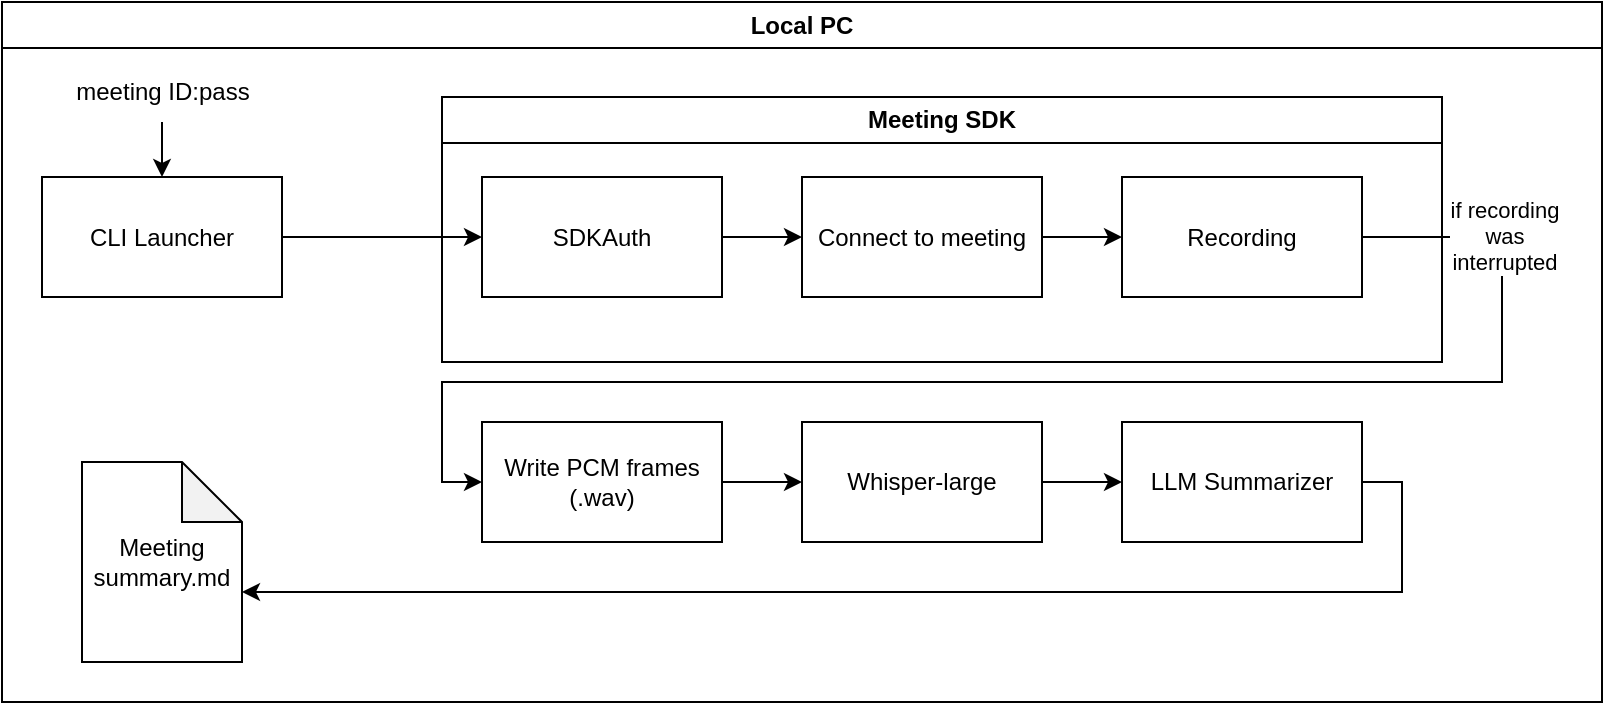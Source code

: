 <mxfile version="27.2.0">
  <diagram name="Page-1" id="ja5C6j4sx8-x_VvYVY9a">
    <mxGraphModel dx="1042" dy="630" grid="1" gridSize="10" guides="1" tooltips="1" connect="1" arrows="1" fold="1" page="1" pageScale="1" pageWidth="827" pageHeight="1169" math="0" shadow="0">
      <root>
        <mxCell id="0" />
        <mxCell id="1" parent="0" />
        <mxCell id="9vgyNKJfV6F58xejjuT7-1" value="Local PC" style="swimlane;whiteSpace=wrap;html=1;" vertex="1" parent="1">
          <mxGeometry x="150" y="430" width="800" height="350" as="geometry" />
        </mxCell>
        <mxCell id="9vgyNKJfV6F58xejjuT7-11" style="edgeStyle=orthogonalEdgeStyle;rounded=0;orthogonalLoop=1;jettySize=auto;html=1;exitX=1;exitY=0.5;exitDx=0;exitDy=0;entryX=0;entryY=0.5;entryDx=0;entryDy=0;" edge="1" parent="9vgyNKJfV6F58xejjuT7-1" source="9vgyNKJfV6F58xejjuT7-2" target="9vgyNKJfV6F58xejjuT7-3">
          <mxGeometry relative="1" as="geometry" />
        </mxCell>
        <mxCell id="9vgyNKJfV6F58xejjuT7-23" style="edgeStyle=orthogonalEdgeStyle;rounded=0;orthogonalLoop=1;jettySize=auto;html=1;entryX=0.5;entryY=0;entryDx=0;entryDy=0;" edge="1" parent="9vgyNKJfV6F58xejjuT7-1" target="9vgyNKJfV6F58xejjuT7-2">
          <mxGeometry relative="1" as="geometry">
            <mxPoint x="80" y="60" as="sourcePoint" />
          </mxGeometry>
        </mxCell>
        <mxCell id="9vgyNKJfV6F58xejjuT7-2" value="&lt;div&gt;CLI Launcher&lt;/div&gt;" style="rounded=0;whiteSpace=wrap;html=1;" vertex="1" parent="9vgyNKJfV6F58xejjuT7-1">
          <mxGeometry x="20" y="87.5" width="120" height="60" as="geometry" />
        </mxCell>
        <mxCell id="9vgyNKJfV6F58xejjuT7-4" value="Meeting SDK" style="swimlane;whiteSpace=wrap;html=1;" vertex="1" parent="9vgyNKJfV6F58xejjuT7-1">
          <mxGeometry x="220" y="47.5" width="500" height="132.5" as="geometry" />
        </mxCell>
        <mxCell id="9vgyNKJfV6F58xejjuT7-12" value="" style="edgeStyle=orthogonalEdgeStyle;rounded=0;orthogonalLoop=1;jettySize=auto;html=1;" edge="1" parent="9vgyNKJfV6F58xejjuT7-4" source="9vgyNKJfV6F58xejjuT7-3" target="9vgyNKJfV6F58xejjuT7-5">
          <mxGeometry relative="1" as="geometry" />
        </mxCell>
        <mxCell id="9vgyNKJfV6F58xejjuT7-3" value="&lt;div&gt;SDKAuth&lt;/div&gt;" style="rounded=0;whiteSpace=wrap;html=1;" vertex="1" parent="9vgyNKJfV6F58xejjuT7-4">
          <mxGeometry x="20" y="40" width="120" height="60" as="geometry" />
        </mxCell>
        <mxCell id="9vgyNKJfV6F58xejjuT7-13" value="" style="edgeStyle=orthogonalEdgeStyle;rounded=0;orthogonalLoop=1;jettySize=auto;html=1;" edge="1" parent="9vgyNKJfV6F58xejjuT7-4" source="9vgyNKJfV6F58xejjuT7-5" target="9vgyNKJfV6F58xejjuT7-6">
          <mxGeometry relative="1" as="geometry" />
        </mxCell>
        <mxCell id="9vgyNKJfV6F58xejjuT7-5" value="Connect to meeting" style="rounded=0;whiteSpace=wrap;html=1;" vertex="1" parent="9vgyNKJfV6F58xejjuT7-4">
          <mxGeometry x="180" y="40" width="120" height="60" as="geometry" />
        </mxCell>
        <mxCell id="9vgyNKJfV6F58xejjuT7-6" value="Recording" style="rounded=0;whiteSpace=wrap;html=1;" vertex="1" parent="9vgyNKJfV6F58xejjuT7-4">
          <mxGeometry x="340" y="40" width="120" height="60" as="geometry" />
        </mxCell>
        <mxCell id="9vgyNKJfV6F58xejjuT7-10" value="LLM Summarizer" style="rounded=0;whiteSpace=wrap;html=1;" vertex="1" parent="9vgyNKJfV6F58xejjuT7-1">
          <mxGeometry x="560" y="210" width="120" height="60" as="geometry" />
        </mxCell>
        <mxCell id="9vgyNKJfV6F58xejjuT7-18" value="" style="edgeStyle=orthogonalEdgeStyle;rounded=0;orthogonalLoop=1;jettySize=auto;html=1;" edge="1" parent="9vgyNKJfV6F58xejjuT7-1" source="9vgyNKJfV6F58xejjuT7-9" target="9vgyNKJfV6F58xejjuT7-10">
          <mxGeometry relative="1" as="geometry" />
        </mxCell>
        <mxCell id="9vgyNKJfV6F58xejjuT7-9" value="Whisper-large" style="rounded=0;whiteSpace=wrap;html=1;" vertex="1" parent="9vgyNKJfV6F58xejjuT7-1">
          <mxGeometry x="400" y="210" width="120" height="60" as="geometry" />
        </mxCell>
        <mxCell id="9vgyNKJfV6F58xejjuT7-17" value="" style="edgeStyle=orthogonalEdgeStyle;rounded=0;orthogonalLoop=1;jettySize=auto;html=1;" edge="1" parent="9vgyNKJfV6F58xejjuT7-1" source="9vgyNKJfV6F58xejjuT7-8" target="9vgyNKJfV6F58xejjuT7-9">
          <mxGeometry relative="1" as="geometry" />
        </mxCell>
        <mxCell id="9vgyNKJfV6F58xejjuT7-8" value="Write PCM frames (.wav)" style="rounded=0;whiteSpace=wrap;html=1;" vertex="1" parent="9vgyNKJfV6F58xejjuT7-1">
          <mxGeometry x="240" y="210" width="120" height="60" as="geometry" />
        </mxCell>
        <mxCell id="9vgyNKJfV6F58xejjuT7-15" style="edgeStyle=orthogonalEdgeStyle;rounded=0;orthogonalLoop=1;jettySize=auto;html=1;exitX=1;exitY=0.5;exitDx=0;exitDy=0;entryX=0;entryY=0.5;entryDx=0;entryDy=0;" edge="1" parent="9vgyNKJfV6F58xejjuT7-1" source="9vgyNKJfV6F58xejjuT7-6" target="9vgyNKJfV6F58xejjuT7-8">
          <mxGeometry relative="1" as="geometry">
            <Array as="points">
              <mxPoint x="750" y="118" />
              <mxPoint x="750" y="190" />
              <mxPoint x="220" y="190" />
              <mxPoint x="220" y="240" />
            </Array>
          </mxGeometry>
        </mxCell>
        <mxCell id="9vgyNKJfV6F58xejjuT7-16" value="if recording&lt;div&gt;was&lt;/div&gt;&lt;div&gt;interrupted&lt;/div&gt;" style="edgeLabel;html=1;align=center;verticalAlign=middle;resizable=0;points=[];" vertex="1" connectable="0" parent="9vgyNKJfV6F58xejjuT7-15">
          <mxGeometry x="-0.811" y="1" relative="1" as="geometry">
            <mxPoint y="-1" as="offset" />
          </mxGeometry>
        </mxCell>
        <mxCell id="9vgyNKJfV6F58xejjuT7-21" value="Meeting summary.md" style="shape=note;whiteSpace=wrap;html=1;backgroundOutline=1;darkOpacity=0.05;" vertex="1" parent="9vgyNKJfV6F58xejjuT7-1">
          <mxGeometry x="40" y="230" width="80" height="100" as="geometry" />
        </mxCell>
        <mxCell id="9vgyNKJfV6F58xejjuT7-22" style="edgeStyle=orthogonalEdgeStyle;rounded=0;orthogonalLoop=1;jettySize=auto;html=1;exitX=1;exitY=0.5;exitDx=0;exitDy=0;entryX=0;entryY=0;entryDx=80;entryDy=65;entryPerimeter=0;" edge="1" parent="9vgyNKJfV6F58xejjuT7-1" source="9vgyNKJfV6F58xejjuT7-10" target="9vgyNKJfV6F58xejjuT7-21">
          <mxGeometry relative="1" as="geometry" />
        </mxCell>
        <mxCell id="9vgyNKJfV6F58xejjuT7-24" value="meeting ID:pass" style="text;html=1;align=center;verticalAlign=middle;resizable=0;points=[];autosize=1;strokeColor=none;fillColor=none;" vertex="1" parent="9vgyNKJfV6F58xejjuT7-1">
          <mxGeometry x="25" y="30" width="110" height="30" as="geometry" />
        </mxCell>
      </root>
    </mxGraphModel>
  </diagram>
</mxfile>
